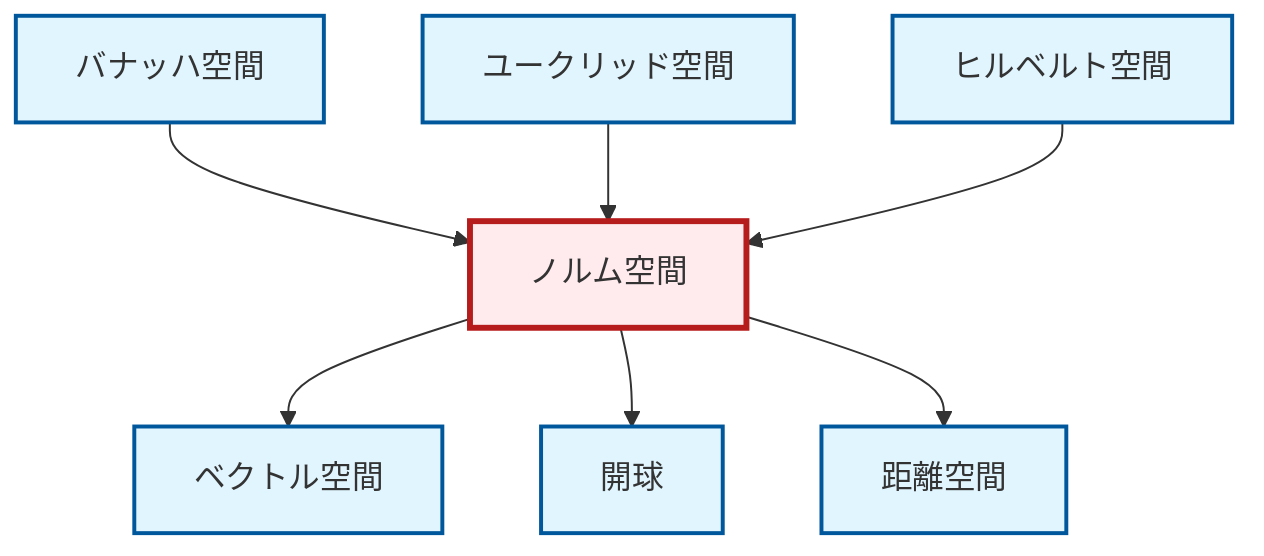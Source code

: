 graph TD
    classDef definition fill:#e1f5fe,stroke:#01579b,stroke-width:2px
    classDef theorem fill:#f3e5f5,stroke:#4a148c,stroke-width:2px
    classDef axiom fill:#fff3e0,stroke:#e65100,stroke-width:2px
    classDef example fill:#e8f5e9,stroke:#1b5e20,stroke-width:2px
    classDef current fill:#ffebee,stroke:#b71c1c,stroke-width:3px
    def-banach-space["バナッハ空間"]:::definition
    def-metric-space["距離空間"]:::definition
    def-hilbert-space["ヒルベルト空間"]:::definition
    def-open-ball["開球"]:::definition
    def-normed-vector-space["ノルム空間"]:::definition
    def-euclidean-space["ユークリッド空間"]:::definition
    def-vector-space["ベクトル空間"]:::definition
    def-normed-vector-space --> def-vector-space
    def-banach-space --> def-normed-vector-space
    def-normed-vector-space --> def-open-ball
    def-euclidean-space --> def-normed-vector-space
    def-normed-vector-space --> def-metric-space
    def-hilbert-space --> def-normed-vector-space
    class def-normed-vector-space current